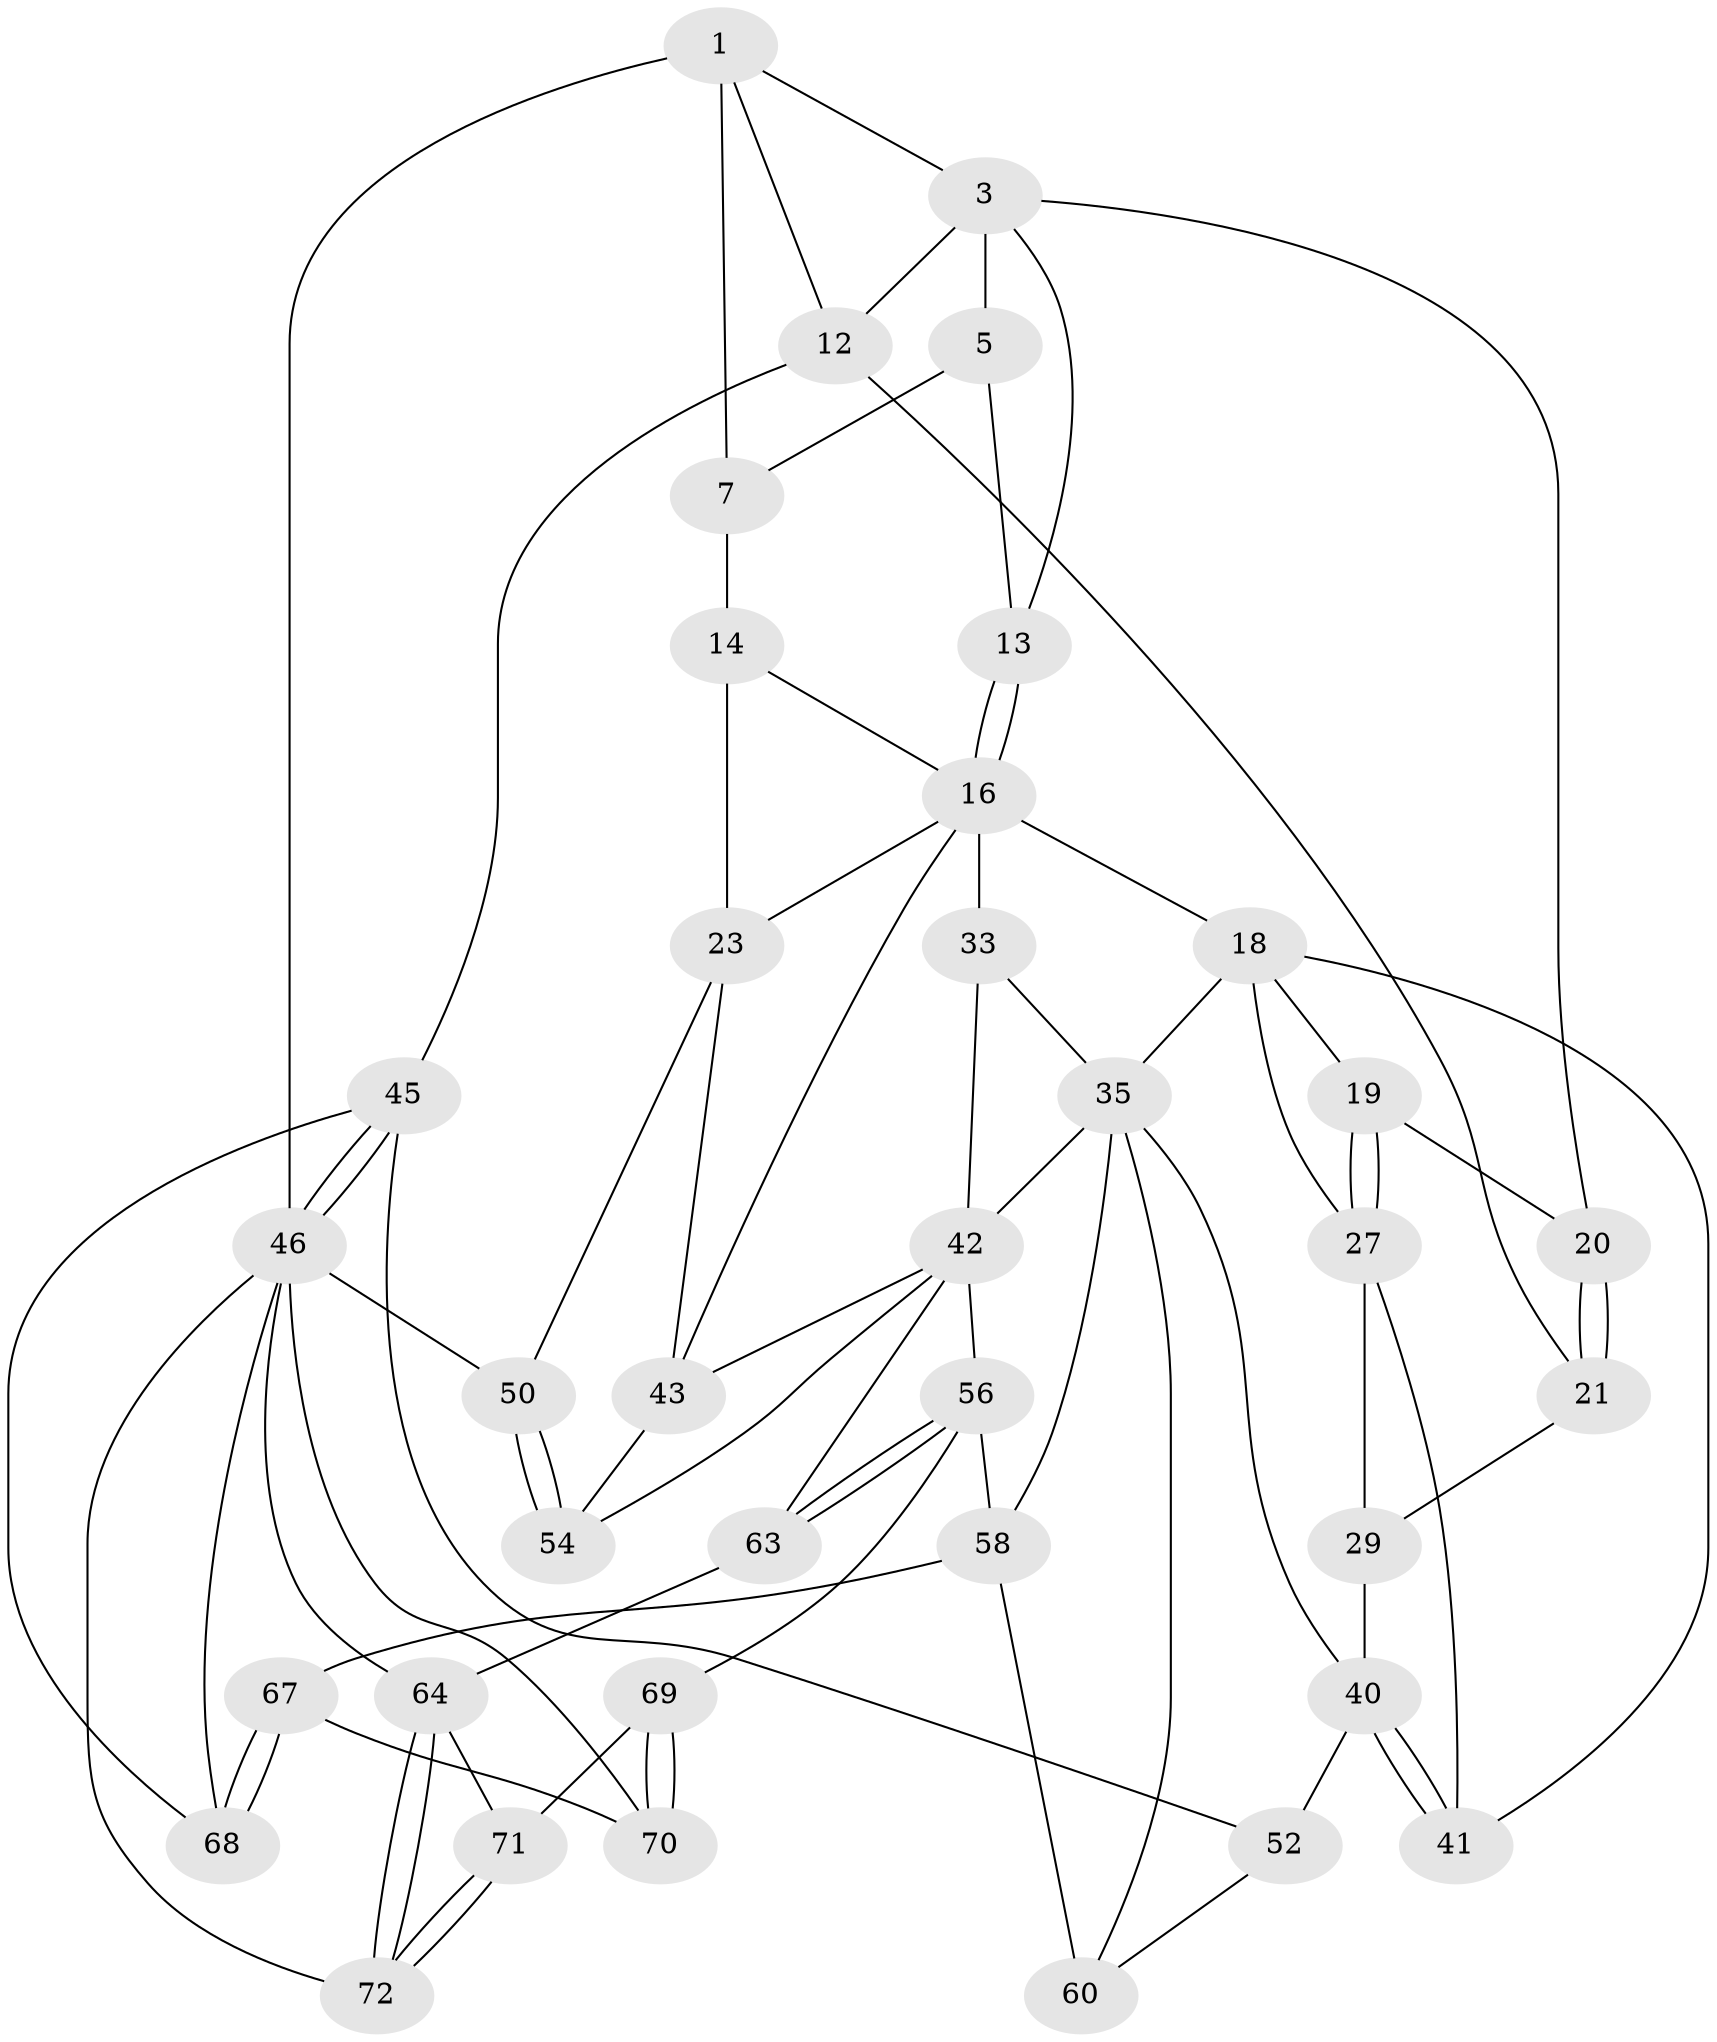 // original degree distribution, {3: 0.02702702702702703, 4: 0.25675675675675674, 5: 0.4864864864864865, 6: 0.22972972972972974}
// Generated by graph-tools (version 1.1) at 2025/17/03/09/25 04:17:17]
// undirected, 37 vertices, 80 edges
graph export_dot {
graph [start="1"]
  node [color=gray90,style=filled];
  1 [pos="+0.7252430875669086+0",super="+2+6"];
  3 [pos="+0.4436635041167544+0",super="+11+4"];
  5 [pos="+0.705724276227453+0",super="+9"];
  7 [pos="+1+0",super="+8"];
  12 [pos="+0+0",super="+22"];
  13 [pos="+0.5027773908963798+0.20692954285467866"];
  14 [pos="+0.8093361191709347+0.3489841831357921",super="+15+26"];
  16 [pos="+0.49527250618959584+0.2185097077765042",super="+17"];
  18 [pos="+0.3732553818699296+0.30955125022021557",super="+30"];
  19 [pos="+0.31725262030533474+0.2976272487199591"];
  20 [pos="+0.2086697558685619+0.2503354158180529"];
  21 [pos="+0.02611853172259994+0.5068238459115855"];
  23 [pos="+0.7763348784193373+0.5257276304621741",super="+24+48"];
  27 [pos="+0.17089655165787895+0.49811333538018093",super="+28"];
  29 [pos="+0.12081849767804936+0.5294916506559336"];
  33 [pos="+0.5419454115543315+0.4862911043873664",super="+34"];
  35 [pos="+0.41766622167262246+0.39539920676248014",super="+37"];
  40 [pos="+0.3043827148983294+0.6436355549492553",super="+51"];
  41 [pos="+0.29472384658905876+0.606561575967407"];
  42 [pos="+0.49738218853033045+0.6404476592396473",super="+44"];
  43 [pos="+0.5014209408137844+0.6405070165486505",super="+47"];
  45 [pos="+0+0.9089668981164598",super="+53"];
  46 [pos="+0+1",super="+49+73"];
  50 [pos="+1+0.6418038775260579"];
  52 [pos="+0.02686703371767436+0.8185155102285621"];
  54 [pos="+0.7798890886091973+0.5991426896148672"];
  56 [pos="+0.5270583024299738+0.8179167996031852",super="+57"];
  58 [pos="+0.46152059104652976+0.8326015569519718",super="+62"];
  60 [pos="+0.30715695049780145+0.7437634112454687",super="+61"];
  63 [pos="+0.8130608145476539+0.8515359374580702"];
  64 [pos="+1+1",super="+65"];
  67 [pos="+0.30137419016190786+0.8830292046162249"];
  68 [pos="+0+0.8786442179010542"];
  69 [pos="+0.49505438415148734+0.895272625761566"];
  70 [pos="+0.32348083371788344+0.9578269674289775"];
  71 [pos="+0.5002953405232062+0.9045927621902855"];
  72 [pos="+0.543474396295068+1"];
  1 -- 3;
  1 -- 12;
  1 -- 46 [weight=2];
  1 -- 7;
  3 -- 12;
  3 -- 20;
  3 -- 5;
  3 -- 13;
  5 -- 13;
  5 -- 7;
  7 -- 14 [weight=2];
  12 -- 45;
  12 -- 21;
  13 -- 16;
  13 -- 16;
  14 -- 16;
  14 -- 23 [weight=2];
  16 -- 33;
  16 -- 18;
  16 -- 23;
  16 -- 43;
  18 -- 19;
  18 -- 41;
  18 -- 27;
  18 -- 35;
  19 -- 20;
  19 -- 27;
  19 -- 27;
  20 -- 21;
  20 -- 21;
  21 -- 29;
  23 -- 50;
  23 -- 43;
  27 -- 41;
  27 -- 29;
  29 -- 40;
  33 -- 42;
  33 -- 35;
  35 -- 58;
  35 -- 40;
  35 -- 42;
  35 -- 60;
  40 -- 41;
  40 -- 41;
  40 -- 52;
  42 -- 54;
  42 -- 56;
  42 -- 43;
  42 -- 63;
  43 -- 54;
  45 -- 46;
  45 -- 46;
  45 -- 52;
  45 -- 68;
  46 -- 50;
  46 -- 64;
  46 -- 72;
  46 -- 70;
  46 -- 68;
  50 -- 54;
  50 -- 54;
  52 -- 60;
  56 -- 63;
  56 -- 63;
  56 -- 58;
  56 -- 69;
  58 -- 67;
  58 -- 60 [weight=2];
  63 -- 64;
  64 -- 72;
  64 -- 72;
  64 -- 71;
  67 -- 68;
  67 -- 68;
  67 -- 70;
  69 -- 70;
  69 -- 70;
  69 -- 71;
  71 -- 72;
  71 -- 72;
}
